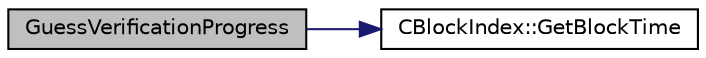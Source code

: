 digraph "GuessVerificationProgress"
{
  edge [fontname="Helvetica",fontsize="10",labelfontname="Helvetica",labelfontsize="10"];
  node [fontname="Helvetica",fontsize="10",shape=record];
  rankdir="LR";
  Node3459 [label="GuessVerificationProgress",height=0.2,width=0.4,color="black", fillcolor="grey75", style="filled", fontcolor="black"];
  Node3459 -> Node3460 [color="midnightblue",fontsize="10",style="solid",fontname="Helvetica"];
  Node3460 [label="CBlockIndex::GetBlockTime",height=0.2,width=0.4,color="black", fillcolor="white", style="filled",URL="$d3/dbd/class_c_block_index.html#a9fe0d4463c07c466f66252e8eec25f5c"];
}
